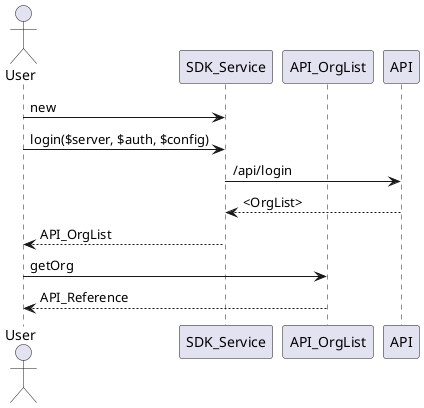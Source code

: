 @startuml

Actor User
Participant SDK_Service
Participant API_OrgList

User -> SDK_Service: new
User -> SDK_Service: login($server, $auth, $config)
SDK_Service -> API: /api/login
SDK_Service <-- API: <OrgList>
User <-- SDK_Service: API_OrgList

User -> API_OrgList: getOrg
User <-- API_OrgList: API_Reference

@enduml
